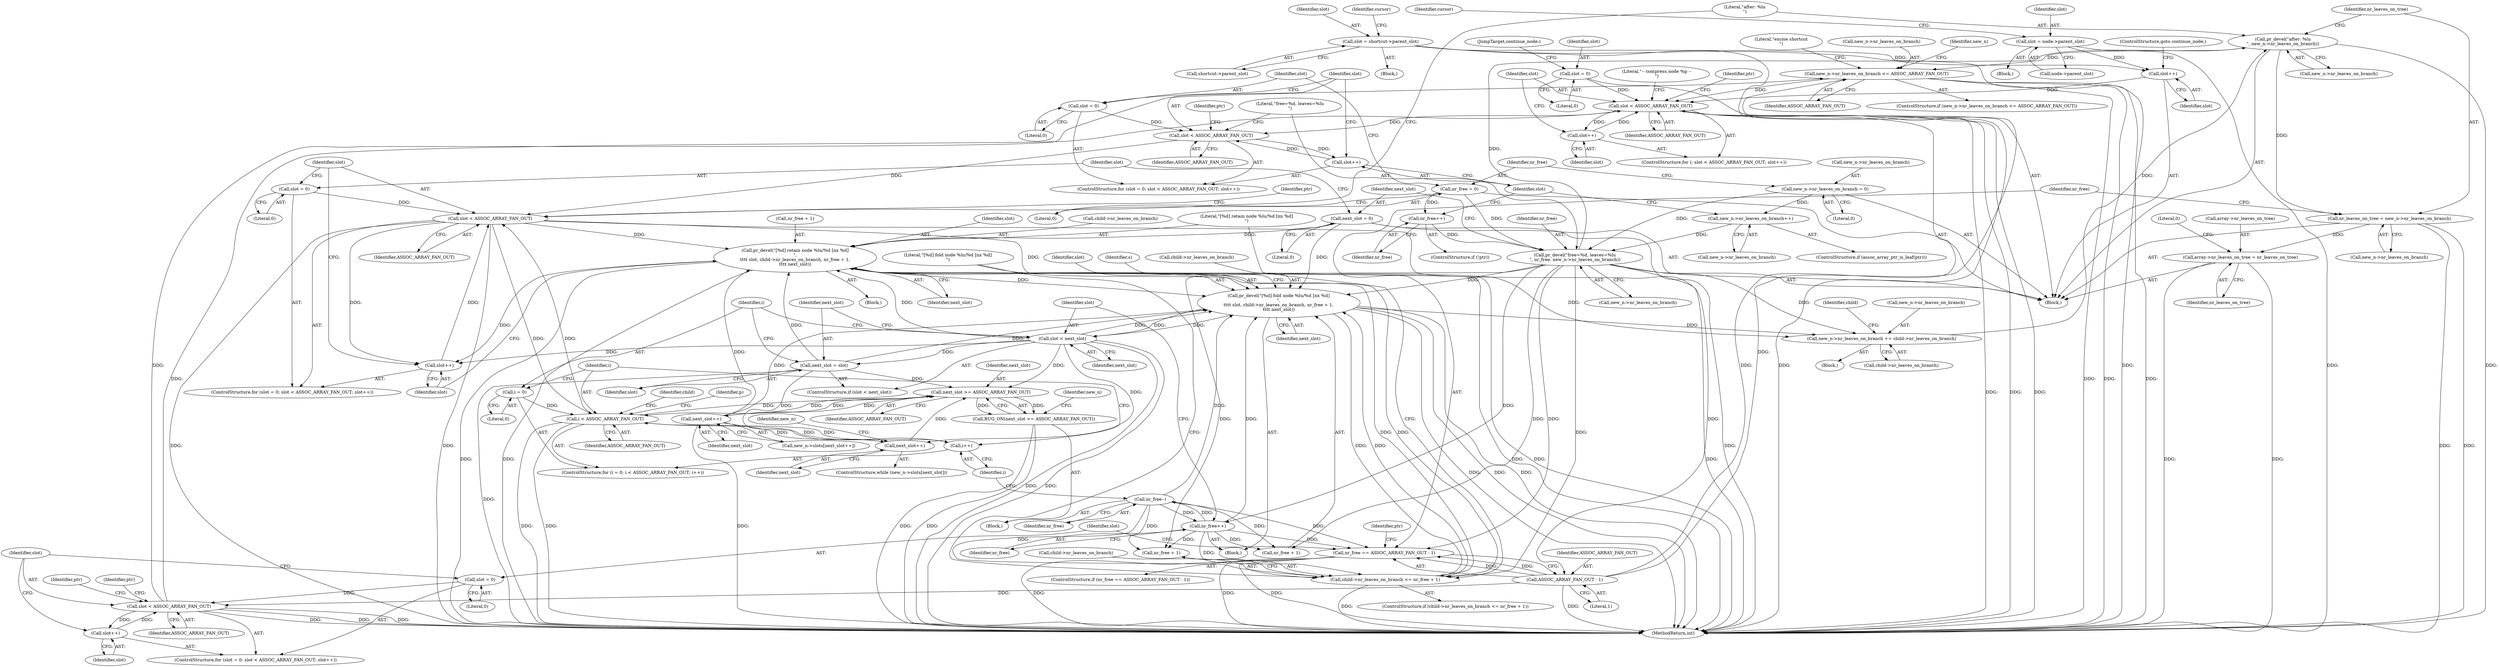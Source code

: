 digraph "0_linux_95389b08d93d5c06ec63ab49bd732b0069b7c35e@pointer" {
"1000573" [label="(Call,pr_devel(\"after: %lu\n\", new_n->nr_leaves_on_branch))"];
"1000468" [label="(Call,new_n->nr_leaves_on_branch += child->nr_leaves_on_branch)"];
"1000563" [label="(Call,pr_devel(\"[%d] retain node %lu/%d [nx %d]\n\",\n\t\t\t\t slot, child->nr_leaves_on_branch, nr_free + 1,\n\t\t\t\t next_slot))"];
"1000426" [label="(Call,slot < ASSOC_ARRAY_FAN_OUT)"];
"1000423" [label="(Call,slot = 0)"];
"1000429" [label="(Call,slot++)"];
"1000506" [label="(Call,slot < next_slot)"];
"1000484" [label="(Call,pr_devel(\"[%d] fold node %lu/%d [nx %d]\n\",\n\t\t\t\t slot, child->nr_leaves_on_branch, nr_free + 1,\n\t\t\t\t next_slot))"];
"1000476" [label="(Call,child->nr_leaves_on_branch <= nr_free + 1)"];
"1000557" [label="(Call,nr_free--)"];
"1000503" [label="(Call,nr_free++)"];
"1000413" [label="(Call,pr_devel(\"free=%d, leaves=%lu\n\", nr_free, new_n->nr_leaves_on_branch))"];
"1000403" [label="(Call,nr_free++)"];
"1000380" [label="(Call,nr_free = 0)"];
"1000375" [label="(Call,new_n->nr_leaves_on_branch = 0)"];
"1000409" [label="(Call,new_n->nr_leaves_on_branch++)"];
"1000509" [label="(Call,next_slot = slot)"];
"1000419" [label="(Call,next_slot = 0)"];
"1000554" [label="(Call,next_slot++)"];
"1000546" [label="(Call,next_slot >= ASSOC_ARRAY_FAN_OUT)"];
"1000543" [label="(Call,next_slot++)"];
"1000516" [label="(Call,i < ASSOC_ARRAY_FAN_OUT)"];
"1000519" [label="(Call,i++)"];
"1000513" [label="(Call,i = 0)"];
"1000387" [label="(Call,slot < ASSOC_ARRAY_FAN_OUT)"];
"1000390" [label="(Call,slot++)"];
"1000384" [label="(Call,slot = 0)"];
"1000326" [label="(Call,slot < ASSOC_ARRAY_FAN_OUT)"];
"1000321" [label="(Call,slot = 0)"];
"1000329" [label="(Call,slot++)"];
"1000847" [label="(Call,slot++)"];
"1000816" [label="(Call,slot = shortcut->parent_slot)"];
"1000832" [label="(Call,slot = node->parent_slot)"];
"1000586" [label="(Call,ASSOC_ARRAY_FAN_OUT - 1)"];
"1000751" [label="(Call,new_n->nr_leaves_on_branch <= ASSOC_ARRAY_FAN_OUT)"];
"1000573" [label="(Call,pr_devel(\"after: %lu\n\", new_n->nr_leaves_on_branch))"];
"1000594" [label="(Call,slot < ASSOC_ARRAY_FAN_OUT)"];
"1000597" [label="(Call,slot++)"];
"1000591" [label="(Call,slot = 0)"];
"1000578" [label="(Call,nr_leaves_on_tree = new_n->nr_leaves_on_branch)"];
"1000862" [label="(Call,array->nr_leaves_on_tree = nr_leaves_on_tree)"];
"1000545" [label="(Call,BUG_ON(next_slot >= ASSOC_ARRAY_FAN_OUT))"];
"1000584" [label="(Call,nr_free == ASSOC_ARRAY_FAN_OUT - 1)"];
"1000592" [label="(Identifier,slot)"];
"1000573" [label="(Call,pr_devel(\"after: %lu\n\", new_n->nr_leaves_on_branch))"];
"1000333" [label="(Identifier,ptr)"];
"1000429" [label="(Call,slot++)"];
"1000834" [label="(Call,node->parent_slot)"];
"1000387" [label="(Call,slot < ASSOC_ARRAY_FAN_OUT)"];
"1000373" [label="(Literal,\"-- compress node %p --\n\")"];
"1000328" [label="(Identifier,ASSOC_ARRAY_FAN_OUT)"];
"1000593" [label="(Literal,0)"];
"1000422" [label="(ControlStructure,for (slot = 0; slot < ASSOC_ARRAY_FAN_OUT; slot++))"];
"1000413" [label="(Call,pr_devel(\"free=%d, leaves=%lu\n\", nr_free, new_n->nr_leaves_on_branch))"];
"1000562" [label="(Block,)"];
"1000543" [label="(Call,next_slot++)"];
"1000509" [label="(Call,next_slot = slot)"];
"1000521" [label="(Block,)"];
"1000584" [label="(Call,nr_free == ASSOC_ARRAY_FAN_OUT - 1)"];
"1000569" [label="(Call,nr_free + 1)"];
"1000595" [label="(Identifier,slot)"];
"1000557" [label="(Call,nr_free--)"];
"1000404" [label="(Identifier,nr_free)"];
"1000410" [label="(Call,new_n->nr_leaves_on_branch)"];
"1000425" [label="(Literal,0)"];
"1000555" [label="(Identifier,next_slot)"];
"1000478" [label="(Identifier,child)"];
"1000572" [label="(Identifier,next_slot)"];
"1000329" [label="(Call,slot++)"];
"1000831" [label="(Block,)"];
"1000386" [label="(Literal,0)"];
"1000384" [label="(Call,slot = 0)"];
"1000385" [label="(Identifier,slot)"];
"1000420" [label="(Identifier,next_slot)"];
"1000375" [label="(Call,new_n->nr_leaves_on_branch = 0)"];
"1000547" [label="(Identifier,next_slot)"];
"1000423" [label="(Call,slot = 0)"];
"1000811" [label="(Block,)"];
"1000579" [label="(Identifier,nr_leaves_on_tree)"];
"1000751" [label="(Call,new_n->nr_leaves_on_branch <= ASSOC_ARRAY_FAN_OUT)"];
"1000550" [label="(Call,new_n->slots[next_slot++])"];
"1000548" [label="(Identifier,ASSOC_ARRAY_FAN_OUT)"];
"1000558" [label="(Identifier,nr_free)"];
"1000512" [label="(ControlStructure,for (i = 0; i < ASSOC_ARRAY_FAN_OUT; i++))"];
"1000321" [label="(Call,slot = 0)"];
"1000565" [label="(Identifier,slot)"];
"1000832" [label="(Call,slot = node->parent_slot)"];
"1000390" [label="(Call,slot++)"];
"1000477" [label="(Call,child->nr_leaves_on_branch)"];
"1000493" [label="(Identifier,next_slot)"];
"1000323" [label="(Literal,0)"];
"1000476" [label="(Call,child->nr_leaves_on_branch <= nr_free + 1)"];
"1000510" [label="(Identifier,next_slot)"];
"1000578" [label="(Call,nr_leaves_on_tree = new_n->nr_leaves_on_branch)"];
"1000517" [label="(Identifier,i)"];
"1000560" [label="(Identifier,child)"];
"1000838" [label="(Identifier,cursor)"];
"1000590" [label="(ControlStructure,for (slot = 0; slot < ASSOC_ARRAY_FAN_OUT; slot++))"];
"1000383" [label="(ControlStructure,for (slot = 0; slot < ASSOC_ARRAY_FAN_OUT; slot++))"];
"1000566" [label="(Call,child->nr_leaves_on_branch)"];
"1000326" [label="(Call,slot < ASSOC_ARRAY_FAN_OUT)"];
"1000382" [label="(Literal,0)"];
"1000597" [label="(Call,slot++)"];
"1000755" [label="(Identifier,ASSOC_ARRAY_FAN_OUT)"];
"1000863" [label="(Call,array->nr_leaves_on_tree)"];
"1000431" [label="(Block,)"];
"1000585" [label="(Identifier,nr_free)"];
"1000400" [label="(ControlStructure,if (!ptr))"];
"1000376" [label="(Call,new_n->nr_leaves_on_branch)"];
"1000554" [label="(Call,next_slot++)"];
"1000601" [label="(Identifier,ptr)"];
"1000430" [label="(Identifier,slot)"];
"1000415" [label="(Identifier,nr_free)"];
"1000379" [label="(Literal,0)"];
"1000818" [label="(Call,shortcut->parent_slot)"];
"1000414" [label="(Literal,\"free=%d, leaves=%lu\n\")"];
"1000552" [label="(Identifier,new_n)"];
"1000416" [label="(Call,new_n->nr_leaves_on_branch)"];
"1000486" [label="(Identifier,slot)"];
"1000330" [label="(Identifier,slot)"];
"1000325" [label="(ControlStructure,for (; slot < ASSOC_ARRAY_FAN_OUT; slot++))"];
"1000485" [label="(Literal,\"[%d] fold node %lu/%d [nx %d]\n\")"];
"1000506" [label="(Call,slot < next_slot)"];
"1000515" [label="(Literal,0)"];
"1000508" [label="(Identifier,next_slot)"];
"1000847" [label="(Call,slot++)"];
"1000327" [label="(Identifier,slot)"];
"1000520" [label="(Identifier,i)"];
"1000322" [label="(Identifier,slot)"];
"1000503" [label="(Call,nr_free++)"];
"1000518" [label="(Identifier,ASSOC_ARRAY_FAN_OUT)"];
"1000389" [label="(Identifier,ASSOC_ARRAY_FAN_OUT)"];
"1000583" [label="(ControlStructure,if (nr_free == ASSOC_ARRAY_FAN_OUT - 1))"];
"1000544" [label="(Identifier,next_slot)"];
"1000427" [label="(Identifier,slot)"];
"1000816" [label="(Call,slot = shortcut->parent_slot)"];
"1000575" [label="(Call,new_n->nr_leaves_on_branch)"];
"1000750" [label="(ControlStructure,if (new_n->nr_leaves_on_branch <= ASSOC_ARRAY_FAN_OUT))"];
"1000563" [label="(Call,pr_devel(\"[%d] retain node %lu/%d [nx %d]\n\",\n\t\t\t\t slot, child->nr_leaves_on_branch, nr_free + 1,\n\t\t\t\t next_slot))"];
"1000868" [label="(Literal,0)"];
"1000546" [label="(Call,next_slot >= ASSOC_ARRAY_FAN_OUT)"];
"1000849" [label="(ControlStructure,goto continue_node;)"];
"1000116" [label="(Block,)"];
"1000424" [label="(Identifier,slot)"];
"1000752" [label="(Call,new_n->nr_leaves_on_branch)"];
"1000381" [label="(Identifier,nr_free)"];
"1000507" [label="(Identifier,slot)"];
"1000564" [label="(Literal,\"[%d] retain node %lu/%d [nx %d]\n\")"];
"1000586" [label="(Call,ASSOC_ARRAY_FAN_OUT - 1)"];
"1000495" [label="(Identifier,s)"];
"1000848" [label="(Identifier,slot)"];
"1000580" [label="(Call,new_n->nr_leaves_on_branch)"];
"1000468" [label="(Call,new_n->nr_leaves_on_branch += child->nr_leaves_on_branch)"];
"1000469" [label="(Call,new_n->nr_leaves_on_branch)"];
"1000490" [label="(Call,nr_free + 1)"];
"1000391" [label="(Identifier,slot)"];
"1000833" [label="(Identifier,slot)"];
"1000574" [label="(Literal,\"after: %lu\n\")"];
"1000519" [label="(Call,i++)"];
"1000421" [label="(Literal,0)"];
"1000403" [label="(Call,nr_free++)"];
"1000598" [label="(Identifier,slot)"];
"1000817" [label="(Identifier,slot)"];
"1000866" [label="(Identifier,nr_leaves_on_tree)"];
"1000822" [label="(Identifier,cursor)"];
"1000587" [label="(Identifier,ASSOC_ARRAY_FAN_OUT)"];
"1000524" [label="(Identifier,p)"];
"1000380" [label="(Call,nr_free = 0)"];
"1000516" [label="(Call,i < ASSOC_ARRAY_FAN_OUT)"];
"1000426" [label="(Call,slot < ASSOC_ARRAY_FAN_OUT)"];
"1000504" [label="(Identifier,nr_free)"];
"1000475" [label="(ControlStructure,if (child->nr_leaves_on_branch <= nr_free + 1))"];
"1000394" [label="(Identifier,ptr)"];
"1000409" [label="(Call,new_n->nr_leaves_on_branch++)"];
"1000588" [label="(Literal,1)"];
"1000483" [label="(Block,)"];
"1000472" [label="(Call,child->nr_leaves_on_branch)"];
"1000419" [label="(Call,next_slot = 0)"];
"1000406" [label="(ControlStructure,if (assoc_array_ptr_is_leaf(ptr)))"];
"1000537" [label="(ControlStructure,while (new_n->slots[next_slot]))"];
"1000799" [label="(Identifier,new_n)"];
"1000514" [label="(Identifier,i)"];
"1000545" [label="(Call,BUG_ON(next_slot >= ASSOC_ARRAY_FAN_OUT))"];
"1000882" [label="(MethodReturn,int)"];
"1000324" [label="(JumpTarget,continue_node:)"];
"1000435" [label="(Identifier,ptr)"];
"1000594" [label="(Call,slot < ASSOC_ARRAY_FAN_OUT)"];
"1000388" [label="(Identifier,slot)"];
"1000591" [label="(Call,slot = 0)"];
"1000596" [label="(Identifier,ASSOC_ARRAY_FAN_OUT)"];
"1000428" [label="(Identifier,ASSOC_ARRAY_FAN_OUT)"];
"1000724" [label="(Identifier,ptr)"];
"1000487" [label="(Call,child->nr_leaves_on_branch)"];
"1000540" [label="(Identifier,new_n)"];
"1000505" [label="(ControlStructure,if (slot < next_slot))"];
"1000480" [label="(Call,nr_free + 1)"];
"1000759" [label="(Literal,\"excise shortcut\n\")"];
"1000484" [label="(Call,pr_devel(\"[%d] fold node %lu/%d [nx %d]\n\",\n\t\t\t\t slot, child->nr_leaves_on_branch, nr_free + 1,\n\t\t\t\t next_slot))"];
"1000511" [label="(Identifier,slot)"];
"1000611" [label="(Identifier,ptr)"];
"1000513" [label="(Call,i = 0)"];
"1000862" [label="(Call,array->nr_leaves_on_tree = nr_leaves_on_tree)"];
"1000573" -> "1000116"  [label="AST: "];
"1000573" -> "1000575"  [label="CFG: "];
"1000574" -> "1000573"  [label="AST: "];
"1000575" -> "1000573"  [label="AST: "];
"1000579" -> "1000573"  [label="CFG: "];
"1000573" -> "1000882"  [label="DDG: "];
"1000468" -> "1000573"  [label="DDG: "];
"1000413" -> "1000573"  [label="DDG: "];
"1000573" -> "1000578"  [label="DDG: "];
"1000573" -> "1000751"  [label="DDG: "];
"1000468" -> "1000431"  [label="AST: "];
"1000468" -> "1000472"  [label="CFG: "];
"1000469" -> "1000468"  [label="AST: "];
"1000472" -> "1000468"  [label="AST: "];
"1000478" -> "1000468"  [label="CFG: "];
"1000563" -> "1000468"  [label="DDG: "];
"1000484" -> "1000468"  [label="DDG: "];
"1000413" -> "1000468"  [label="DDG: "];
"1000563" -> "1000562"  [label="AST: "];
"1000563" -> "1000572"  [label="CFG: "];
"1000564" -> "1000563"  [label="AST: "];
"1000565" -> "1000563"  [label="AST: "];
"1000566" -> "1000563"  [label="AST: "];
"1000569" -> "1000563"  [label="AST: "];
"1000572" -> "1000563"  [label="AST: "];
"1000430" -> "1000563"  [label="CFG: "];
"1000563" -> "1000882"  [label="DDG: "];
"1000563" -> "1000882"  [label="DDG: "];
"1000563" -> "1000882"  [label="DDG: "];
"1000563" -> "1000882"  [label="DDG: "];
"1000563" -> "1000429"  [label="DDG: "];
"1000563" -> "1000476"  [label="DDG: "];
"1000563" -> "1000484"  [label="DDG: "];
"1000426" -> "1000563"  [label="DDG: "];
"1000476" -> "1000563"  [label="DDG: "];
"1000509" -> "1000563"  [label="DDG: "];
"1000506" -> "1000563"  [label="DDG: "];
"1000419" -> "1000563"  [label="DDG: "];
"1000554" -> "1000563"  [label="DDG: "];
"1000426" -> "1000422"  [label="AST: "];
"1000426" -> "1000428"  [label="CFG: "];
"1000427" -> "1000426"  [label="AST: "];
"1000428" -> "1000426"  [label="AST: "];
"1000435" -> "1000426"  [label="CFG: "];
"1000574" -> "1000426"  [label="CFG: "];
"1000426" -> "1000882"  [label="DDG: "];
"1000426" -> "1000882"  [label="DDG: "];
"1000423" -> "1000426"  [label="DDG: "];
"1000429" -> "1000426"  [label="DDG: "];
"1000387" -> "1000426"  [label="DDG: "];
"1000516" -> "1000426"  [label="DDG: "];
"1000426" -> "1000429"  [label="DDG: "];
"1000426" -> "1000484"  [label="DDG: "];
"1000426" -> "1000516"  [label="DDG: "];
"1000426" -> "1000586"  [label="DDG: "];
"1000423" -> "1000422"  [label="AST: "];
"1000423" -> "1000425"  [label="CFG: "];
"1000424" -> "1000423"  [label="AST: "];
"1000425" -> "1000423"  [label="AST: "];
"1000427" -> "1000423"  [label="CFG: "];
"1000429" -> "1000422"  [label="AST: "];
"1000429" -> "1000430"  [label="CFG: "];
"1000430" -> "1000429"  [label="AST: "];
"1000427" -> "1000429"  [label="CFG: "];
"1000506" -> "1000429"  [label="DDG: "];
"1000506" -> "1000505"  [label="AST: "];
"1000506" -> "1000508"  [label="CFG: "];
"1000507" -> "1000506"  [label="AST: "];
"1000508" -> "1000506"  [label="AST: "];
"1000510" -> "1000506"  [label="CFG: "];
"1000514" -> "1000506"  [label="CFG: "];
"1000506" -> "1000882"  [label="DDG: "];
"1000506" -> "1000882"  [label="DDG: "];
"1000506" -> "1000484"  [label="DDG: "];
"1000484" -> "1000506"  [label="DDG: "];
"1000484" -> "1000506"  [label="DDG: "];
"1000506" -> "1000509"  [label="DDG: "];
"1000506" -> "1000543"  [label="DDG: "];
"1000506" -> "1000546"  [label="DDG: "];
"1000484" -> "1000483"  [label="AST: "];
"1000484" -> "1000493"  [label="CFG: "];
"1000485" -> "1000484"  [label="AST: "];
"1000486" -> "1000484"  [label="AST: "];
"1000487" -> "1000484"  [label="AST: "];
"1000490" -> "1000484"  [label="AST: "];
"1000493" -> "1000484"  [label="AST: "];
"1000495" -> "1000484"  [label="CFG: "];
"1000484" -> "1000882"  [label="DDG: "];
"1000484" -> "1000882"  [label="DDG: "];
"1000484" -> "1000882"  [label="DDG: "];
"1000484" -> "1000476"  [label="DDG: "];
"1000476" -> "1000484"  [label="DDG: "];
"1000557" -> "1000484"  [label="DDG: "];
"1000503" -> "1000484"  [label="DDG: "];
"1000413" -> "1000484"  [label="DDG: "];
"1000509" -> "1000484"  [label="DDG: "];
"1000419" -> "1000484"  [label="DDG: "];
"1000554" -> "1000484"  [label="DDG: "];
"1000476" -> "1000475"  [label="AST: "];
"1000476" -> "1000480"  [label="CFG: "];
"1000477" -> "1000476"  [label="AST: "];
"1000480" -> "1000476"  [label="AST: "];
"1000485" -> "1000476"  [label="CFG: "];
"1000564" -> "1000476"  [label="CFG: "];
"1000476" -> "1000882"  [label="DDG: "];
"1000557" -> "1000476"  [label="DDG: "];
"1000503" -> "1000476"  [label="DDG: "];
"1000413" -> "1000476"  [label="DDG: "];
"1000557" -> "1000521"  [label="AST: "];
"1000557" -> "1000558"  [label="CFG: "];
"1000558" -> "1000557"  [label="AST: "];
"1000520" -> "1000557"  [label="CFG: "];
"1000557" -> "1000480"  [label="DDG: "];
"1000557" -> "1000490"  [label="DDG: "];
"1000557" -> "1000503"  [label="DDG: "];
"1000503" -> "1000557"  [label="DDG: "];
"1000557" -> "1000584"  [label="DDG: "];
"1000503" -> "1000483"  [label="AST: "];
"1000503" -> "1000504"  [label="CFG: "];
"1000504" -> "1000503"  [label="AST: "];
"1000507" -> "1000503"  [label="CFG: "];
"1000503" -> "1000480"  [label="DDG: "];
"1000503" -> "1000490"  [label="DDG: "];
"1000413" -> "1000503"  [label="DDG: "];
"1000503" -> "1000584"  [label="DDG: "];
"1000413" -> "1000116"  [label="AST: "];
"1000413" -> "1000416"  [label="CFG: "];
"1000414" -> "1000413"  [label="AST: "];
"1000415" -> "1000413"  [label="AST: "];
"1000416" -> "1000413"  [label="AST: "];
"1000420" -> "1000413"  [label="CFG: "];
"1000413" -> "1000882"  [label="DDG: "];
"1000403" -> "1000413"  [label="DDG: "];
"1000380" -> "1000413"  [label="DDG: "];
"1000375" -> "1000413"  [label="DDG: "];
"1000409" -> "1000413"  [label="DDG: "];
"1000413" -> "1000480"  [label="DDG: "];
"1000413" -> "1000490"  [label="DDG: "];
"1000413" -> "1000584"  [label="DDG: "];
"1000403" -> "1000400"  [label="AST: "];
"1000403" -> "1000404"  [label="CFG: "];
"1000404" -> "1000403"  [label="AST: "];
"1000391" -> "1000403"  [label="CFG: "];
"1000380" -> "1000403"  [label="DDG: "];
"1000380" -> "1000116"  [label="AST: "];
"1000380" -> "1000382"  [label="CFG: "];
"1000381" -> "1000380"  [label="AST: "];
"1000382" -> "1000380"  [label="AST: "];
"1000385" -> "1000380"  [label="CFG: "];
"1000375" -> "1000116"  [label="AST: "];
"1000375" -> "1000379"  [label="CFG: "];
"1000376" -> "1000375"  [label="AST: "];
"1000379" -> "1000375"  [label="AST: "];
"1000381" -> "1000375"  [label="CFG: "];
"1000375" -> "1000409"  [label="DDG: "];
"1000409" -> "1000406"  [label="AST: "];
"1000409" -> "1000410"  [label="CFG: "];
"1000410" -> "1000409"  [label="AST: "];
"1000391" -> "1000409"  [label="CFG: "];
"1000509" -> "1000505"  [label="AST: "];
"1000509" -> "1000511"  [label="CFG: "];
"1000510" -> "1000509"  [label="AST: "];
"1000511" -> "1000509"  [label="AST: "];
"1000514" -> "1000509"  [label="CFG: "];
"1000509" -> "1000882"  [label="DDG: "];
"1000509" -> "1000543"  [label="DDG: "];
"1000509" -> "1000546"  [label="DDG: "];
"1000419" -> "1000116"  [label="AST: "];
"1000419" -> "1000421"  [label="CFG: "];
"1000420" -> "1000419"  [label="AST: "];
"1000421" -> "1000419"  [label="AST: "];
"1000424" -> "1000419"  [label="CFG: "];
"1000419" -> "1000882"  [label="DDG: "];
"1000554" -> "1000550"  [label="AST: "];
"1000554" -> "1000555"  [label="CFG: "];
"1000555" -> "1000554"  [label="AST: "];
"1000550" -> "1000554"  [label="CFG: "];
"1000554" -> "1000882"  [label="DDG: "];
"1000554" -> "1000543"  [label="DDG: "];
"1000554" -> "1000546"  [label="DDG: "];
"1000546" -> "1000554"  [label="DDG: "];
"1000546" -> "1000545"  [label="AST: "];
"1000546" -> "1000548"  [label="CFG: "];
"1000547" -> "1000546"  [label="AST: "];
"1000548" -> "1000546"  [label="AST: "];
"1000545" -> "1000546"  [label="CFG: "];
"1000546" -> "1000516"  [label="DDG: "];
"1000546" -> "1000545"  [label="DDG: "];
"1000546" -> "1000545"  [label="DDG: "];
"1000543" -> "1000546"  [label="DDG: "];
"1000516" -> "1000546"  [label="DDG: "];
"1000543" -> "1000537"  [label="AST: "];
"1000543" -> "1000544"  [label="CFG: "];
"1000544" -> "1000543"  [label="AST: "];
"1000540" -> "1000543"  [label="CFG: "];
"1000516" -> "1000512"  [label="AST: "];
"1000516" -> "1000518"  [label="CFG: "];
"1000517" -> "1000516"  [label="AST: "];
"1000518" -> "1000516"  [label="AST: "];
"1000524" -> "1000516"  [label="CFG: "];
"1000560" -> "1000516"  [label="CFG: "];
"1000516" -> "1000882"  [label="DDG: "];
"1000516" -> "1000882"  [label="DDG: "];
"1000519" -> "1000516"  [label="DDG: "];
"1000513" -> "1000516"  [label="DDG: "];
"1000516" -> "1000519"  [label="DDG: "];
"1000519" -> "1000512"  [label="AST: "];
"1000519" -> "1000520"  [label="CFG: "];
"1000520" -> "1000519"  [label="AST: "];
"1000517" -> "1000519"  [label="CFG: "];
"1000513" -> "1000512"  [label="AST: "];
"1000513" -> "1000515"  [label="CFG: "];
"1000514" -> "1000513"  [label="AST: "];
"1000515" -> "1000513"  [label="AST: "];
"1000517" -> "1000513"  [label="CFG: "];
"1000387" -> "1000383"  [label="AST: "];
"1000387" -> "1000389"  [label="CFG: "];
"1000388" -> "1000387"  [label="AST: "];
"1000389" -> "1000387"  [label="AST: "];
"1000394" -> "1000387"  [label="CFG: "];
"1000414" -> "1000387"  [label="CFG: "];
"1000390" -> "1000387"  [label="DDG: "];
"1000384" -> "1000387"  [label="DDG: "];
"1000326" -> "1000387"  [label="DDG: "];
"1000387" -> "1000390"  [label="DDG: "];
"1000390" -> "1000383"  [label="AST: "];
"1000390" -> "1000391"  [label="CFG: "];
"1000391" -> "1000390"  [label="AST: "];
"1000388" -> "1000390"  [label="CFG: "];
"1000384" -> "1000383"  [label="AST: "];
"1000384" -> "1000386"  [label="CFG: "];
"1000385" -> "1000384"  [label="AST: "];
"1000386" -> "1000384"  [label="AST: "];
"1000388" -> "1000384"  [label="CFG: "];
"1000326" -> "1000325"  [label="AST: "];
"1000326" -> "1000328"  [label="CFG: "];
"1000327" -> "1000326"  [label="AST: "];
"1000328" -> "1000326"  [label="AST: "];
"1000333" -> "1000326"  [label="CFG: "];
"1000373" -> "1000326"  [label="CFG: "];
"1000326" -> "1000882"  [label="DDG: "];
"1000326" -> "1000882"  [label="DDG: "];
"1000326" -> "1000882"  [label="DDG: "];
"1000321" -> "1000326"  [label="DDG: "];
"1000329" -> "1000326"  [label="DDG: "];
"1000847" -> "1000326"  [label="DDG: "];
"1000586" -> "1000326"  [label="DDG: "];
"1000751" -> "1000326"  [label="DDG: "];
"1000594" -> "1000326"  [label="DDG: "];
"1000326" -> "1000329"  [label="DDG: "];
"1000321" -> "1000116"  [label="AST: "];
"1000321" -> "1000323"  [label="CFG: "];
"1000322" -> "1000321"  [label="AST: "];
"1000323" -> "1000321"  [label="AST: "];
"1000324" -> "1000321"  [label="CFG: "];
"1000329" -> "1000325"  [label="AST: "];
"1000329" -> "1000330"  [label="CFG: "];
"1000330" -> "1000329"  [label="AST: "];
"1000327" -> "1000329"  [label="CFG: "];
"1000847" -> "1000116"  [label="AST: "];
"1000847" -> "1000848"  [label="CFG: "];
"1000848" -> "1000847"  [label="AST: "];
"1000849" -> "1000847"  [label="CFG: "];
"1000816" -> "1000847"  [label="DDG: "];
"1000832" -> "1000847"  [label="DDG: "];
"1000816" -> "1000811"  [label="AST: "];
"1000816" -> "1000818"  [label="CFG: "];
"1000817" -> "1000816"  [label="AST: "];
"1000818" -> "1000816"  [label="AST: "];
"1000822" -> "1000816"  [label="CFG: "];
"1000816" -> "1000882"  [label="DDG: "];
"1000816" -> "1000882"  [label="DDG: "];
"1000832" -> "1000831"  [label="AST: "];
"1000832" -> "1000834"  [label="CFG: "];
"1000833" -> "1000832"  [label="AST: "];
"1000834" -> "1000832"  [label="AST: "];
"1000838" -> "1000832"  [label="CFG: "];
"1000832" -> "1000882"  [label="DDG: "];
"1000586" -> "1000584"  [label="AST: "];
"1000586" -> "1000588"  [label="CFG: "];
"1000587" -> "1000586"  [label="AST: "];
"1000588" -> "1000586"  [label="AST: "];
"1000584" -> "1000586"  [label="CFG: "];
"1000586" -> "1000882"  [label="DDG: "];
"1000586" -> "1000584"  [label="DDG: "];
"1000586" -> "1000584"  [label="DDG: "];
"1000586" -> "1000594"  [label="DDG: "];
"1000586" -> "1000751"  [label="DDG: "];
"1000751" -> "1000750"  [label="AST: "];
"1000751" -> "1000755"  [label="CFG: "];
"1000752" -> "1000751"  [label="AST: "];
"1000755" -> "1000751"  [label="AST: "];
"1000759" -> "1000751"  [label="CFG: "];
"1000799" -> "1000751"  [label="CFG: "];
"1000751" -> "1000882"  [label="DDG: "];
"1000751" -> "1000882"  [label="DDG: "];
"1000751" -> "1000882"  [label="DDG: "];
"1000594" -> "1000751"  [label="DDG: "];
"1000594" -> "1000590"  [label="AST: "];
"1000594" -> "1000596"  [label="CFG: "];
"1000595" -> "1000594"  [label="AST: "];
"1000596" -> "1000594"  [label="AST: "];
"1000601" -> "1000594"  [label="CFG: "];
"1000611" -> "1000594"  [label="CFG: "];
"1000594" -> "1000882"  [label="DDG: "];
"1000594" -> "1000882"  [label="DDG: "];
"1000594" -> "1000882"  [label="DDG: "];
"1000597" -> "1000594"  [label="DDG: "];
"1000591" -> "1000594"  [label="DDG: "];
"1000594" -> "1000597"  [label="DDG: "];
"1000597" -> "1000590"  [label="AST: "];
"1000597" -> "1000598"  [label="CFG: "];
"1000598" -> "1000597"  [label="AST: "];
"1000595" -> "1000597"  [label="CFG: "];
"1000591" -> "1000590"  [label="AST: "];
"1000591" -> "1000593"  [label="CFG: "];
"1000592" -> "1000591"  [label="AST: "];
"1000593" -> "1000591"  [label="AST: "];
"1000595" -> "1000591"  [label="CFG: "];
"1000578" -> "1000116"  [label="AST: "];
"1000578" -> "1000580"  [label="CFG: "];
"1000579" -> "1000578"  [label="AST: "];
"1000580" -> "1000578"  [label="AST: "];
"1000585" -> "1000578"  [label="CFG: "];
"1000578" -> "1000882"  [label="DDG: "];
"1000578" -> "1000882"  [label="DDG: "];
"1000578" -> "1000862"  [label="DDG: "];
"1000862" -> "1000116"  [label="AST: "];
"1000862" -> "1000866"  [label="CFG: "];
"1000863" -> "1000862"  [label="AST: "];
"1000866" -> "1000862"  [label="AST: "];
"1000868" -> "1000862"  [label="CFG: "];
"1000862" -> "1000882"  [label="DDG: "];
"1000862" -> "1000882"  [label="DDG: "];
"1000545" -> "1000521"  [label="AST: "];
"1000552" -> "1000545"  [label="CFG: "];
"1000545" -> "1000882"  [label="DDG: "];
"1000545" -> "1000882"  [label="DDG: "];
"1000584" -> "1000583"  [label="AST: "];
"1000585" -> "1000584"  [label="AST: "];
"1000592" -> "1000584"  [label="CFG: "];
"1000724" -> "1000584"  [label="CFG: "];
"1000584" -> "1000882"  [label="DDG: "];
"1000584" -> "1000882"  [label="DDG: "];
"1000584" -> "1000882"  [label="DDG: "];
}
